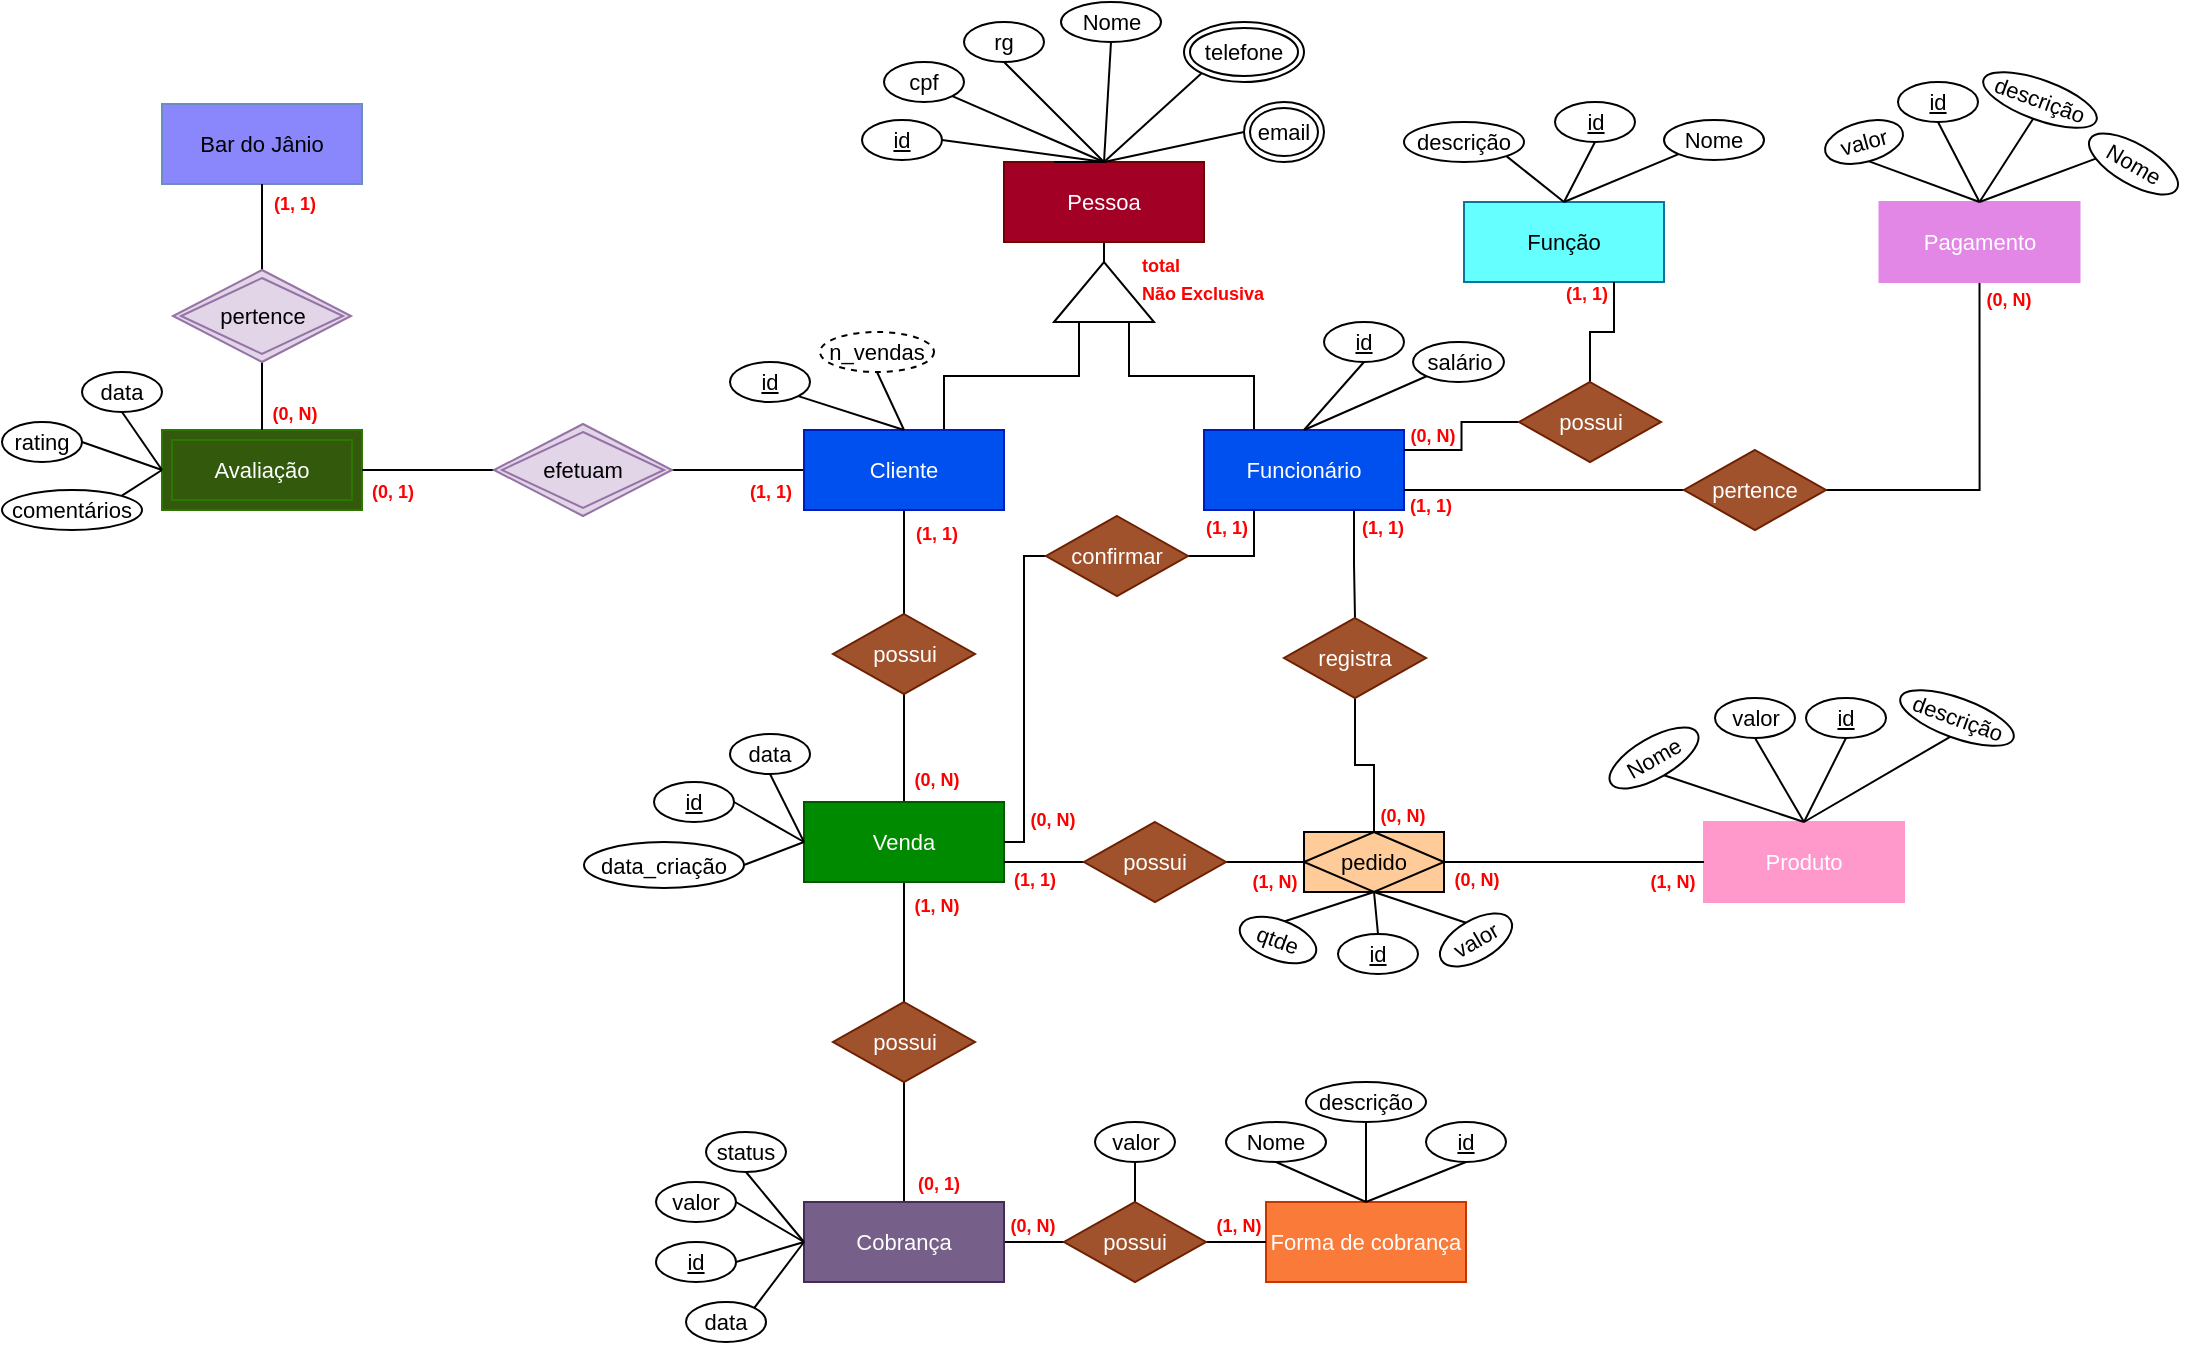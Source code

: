 <mxfile version="21.6.8" type="google">
  <diagram id="C5RBs43oDa-KdzZeNtuy" name="Page-1">
    <mxGraphModel grid="1" page="1" gridSize="10" guides="1" tooltips="1" connect="1" arrows="1" fold="1" pageScale="1" pageWidth="827" pageHeight="1169" math="0" shadow="0">
      <root>
        <mxCell id="WIyWlLk6GJQsqaUBKTNV-0" />
        <mxCell id="WIyWlLk6GJQsqaUBKTNV-1" parent="WIyWlLk6GJQsqaUBKTNV-0" />
        <mxCell id="-fiAgcSim40ZvNmaRCxb-101" style="edgeStyle=none;shape=connector;rounded=0;orthogonalLoop=1;jettySize=auto;html=1;exitX=0.5;exitY=1;exitDx=0;exitDy=0;entryX=1;entryY=0.5;entryDx=0;entryDy=0;labelBackgroundColor=default;strokeColor=default;fontFamily=Helvetica;fontSize=11;fontColor=default;endArrow=none;endFill=0;" edge="1" parent="WIyWlLk6GJQsqaUBKTNV-1" source="-fiAgcSim40ZvNmaRCxb-84" target="-fiAgcSim40ZvNmaRCxb-98">
          <mxGeometry relative="1" as="geometry" />
        </mxCell>
        <mxCell id="-fiAgcSim40ZvNmaRCxb-84" value="Pessoa" style="whiteSpace=wrap;html=1;align=center;fontFamily=Helvetica;fontSize=11;fillColor=#a20025;strokeColor=#6F0000;fontColor=#ffffff;" vertex="1" parent="WIyWlLk6GJQsqaUBKTNV-1">
          <mxGeometry x="360" y="190" width="100" height="40" as="geometry" />
        </mxCell>
        <mxCell id="-fiAgcSim40ZvNmaRCxb-94" style="edgeStyle=none;shape=connector;rounded=0;orthogonalLoop=1;jettySize=auto;html=1;exitX=1;exitY=1;exitDx=0;exitDy=0;labelBackgroundColor=default;strokeColor=default;fontFamily=Helvetica;fontSize=11;fontColor=default;endArrow=none;endFill=0;" edge="1" parent="WIyWlLk6GJQsqaUBKTNV-1" source="-fiAgcSim40ZvNmaRCxb-85">
          <mxGeometry relative="1" as="geometry">
            <mxPoint x="410" y="190" as="targetPoint" />
            <Array as="points">
              <mxPoint x="410" y="190" />
            </Array>
          </mxGeometry>
        </mxCell>
        <mxCell id="-fiAgcSim40ZvNmaRCxb-85" value="cpf" style="ellipse;whiteSpace=wrap;html=1;align=center;fontFamily=Helvetica;fontSize=11;fontColor=default;" vertex="1" parent="WIyWlLk6GJQsqaUBKTNV-1">
          <mxGeometry x="300" y="140" width="40" height="20" as="geometry" />
        </mxCell>
        <mxCell id="-fiAgcSim40ZvNmaRCxb-95" style="edgeStyle=none;shape=connector;rounded=0;orthogonalLoop=1;jettySize=auto;html=1;exitX=1;exitY=0.5;exitDx=0;exitDy=0;labelBackgroundColor=default;strokeColor=default;fontFamily=Helvetica;fontSize=11;fontColor=default;endArrow=none;endFill=0;" edge="1" parent="WIyWlLk6GJQsqaUBKTNV-1" source="-fiAgcSim40ZvNmaRCxb-86">
          <mxGeometry relative="1" as="geometry">
            <mxPoint x="410" y="190" as="targetPoint" />
          </mxGeometry>
        </mxCell>
        <mxCell id="-fiAgcSim40ZvNmaRCxb-86" value="id" style="ellipse;whiteSpace=wrap;html=1;align=center;fontStyle=4;fontFamily=Helvetica;fontSize=11;fontColor=default;" vertex="1" parent="WIyWlLk6GJQsqaUBKTNV-1">
          <mxGeometry x="289" y="169" width="40" height="20" as="geometry" />
        </mxCell>
        <mxCell id="-fiAgcSim40ZvNmaRCxb-93" style="edgeStyle=none;shape=connector;rounded=0;orthogonalLoop=1;jettySize=auto;html=1;exitX=0.5;exitY=1;exitDx=0;exitDy=0;entryX=0.25;entryY=0;entryDx=0;entryDy=0;labelBackgroundColor=default;strokeColor=default;fontFamily=Helvetica;fontSize=11;fontColor=default;endArrow=none;endFill=0;" edge="1" parent="WIyWlLk6GJQsqaUBKTNV-1" source="-fiAgcSim40ZvNmaRCxb-87" target="-fiAgcSim40ZvNmaRCxb-84">
          <mxGeometry relative="1" as="geometry">
            <Array as="points">
              <mxPoint x="410" y="190" />
            </Array>
          </mxGeometry>
        </mxCell>
        <mxCell id="-fiAgcSim40ZvNmaRCxb-87" value="rg" style="ellipse;whiteSpace=wrap;html=1;align=center;fontFamily=Helvetica;fontSize=11;fontColor=default;" vertex="1" parent="WIyWlLk6GJQsqaUBKTNV-1">
          <mxGeometry x="340" y="120" width="40" height="20" as="geometry" />
        </mxCell>
        <mxCell id="-fiAgcSim40ZvNmaRCxb-92" style="edgeStyle=none;shape=connector;rounded=0;orthogonalLoop=1;jettySize=auto;html=1;exitX=0.5;exitY=1;exitDx=0;exitDy=0;entryX=0.5;entryY=0;entryDx=0;entryDy=0;labelBackgroundColor=default;strokeColor=default;fontFamily=Helvetica;fontSize=11;fontColor=default;endArrow=none;endFill=0;" edge="1" parent="WIyWlLk6GJQsqaUBKTNV-1" source="-fiAgcSim40ZvNmaRCxb-88" target="-fiAgcSim40ZvNmaRCxb-84">
          <mxGeometry relative="1" as="geometry" />
        </mxCell>
        <mxCell id="-fiAgcSim40ZvNmaRCxb-88" value="Nome" style="ellipse;whiteSpace=wrap;html=1;align=center;fontFamily=Helvetica;fontSize=11;fontColor=default;" vertex="1" parent="WIyWlLk6GJQsqaUBKTNV-1">
          <mxGeometry x="388.5" y="110" width="50" height="20" as="geometry" />
        </mxCell>
        <mxCell id="-fiAgcSim40ZvNmaRCxb-96" style="edgeStyle=none;shape=connector;rounded=0;orthogonalLoop=1;jettySize=auto;html=1;exitX=0;exitY=1;exitDx=0;exitDy=0;labelBackgroundColor=default;strokeColor=default;fontFamily=Helvetica;fontSize=11;fontColor=default;endArrow=none;endFill=0;" edge="1" parent="WIyWlLk6GJQsqaUBKTNV-1" source="-fiAgcSim40ZvNmaRCxb-89">
          <mxGeometry relative="1" as="geometry">
            <mxPoint x="410" y="190" as="targetPoint" />
          </mxGeometry>
        </mxCell>
        <mxCell id="-fiAgcSim40ZvNmaRCxb-89" value="telefone" style="ellipse;shape=doubleEllipse;margin=3;whiteSpace=wrap;html=1;align=center;fontFamily=Helvetica;fontSize=11;fontColor=default;" vertex="1" parent="WIyWlLk6GJQsqaUBKTNV-1">
          <mxGeometry x="450" y="120" width="60" height="30" as="geometry" />
        </mxCell>
        <mxCell id="-fiAgcSim40ZvNmaRCxb-97" style="edgeStyle=none;shape=connector;rounded=0;orthogonalLoop=1;jettySize=auto;html=1;exitX=0;exitY=0.5;exitDx=0;exitDy=0;labelBackgroundColor=default;strokeColor=default;fontFamily=Helvetica;fontSize=11;fontColor=default;endArrow=none;endFill=0;" edge="1" parent="WIyWlLk6GJQsqaUBKTNV-1" source="-fiAgcSim40ZvNmaRCxb-90">
          <mxGeometry relative="1" as="geometry">
            <mxPoint x="410" y="190" as="targetPoint" />
          </mxGeometry>
        </mxCell>
        <mxCell id="-fiAgcSim40ZvNmaRCxb-90" value="email" style="ellipse;shape=doubleEllipse;margin=3;whiteSpace=wrap;html=1;align=center;fontFamily=Helvetica;fontSize=11;fontColor=default;" vertex="1" parent="WIyWlLk6GJQsqaUBKTNV-1">
          <mxGeometry x="480" y="160" width="40" height="30" as="geometry" />
        </mxCell>
        <mxCell id="-fiAgcSim40ZvNmaRCxb-105" style="edgeStyle=orthogonalEdgeStyle;shape=connector;rounded=0;orthogonalLoop=1;jettySize=auto;html=1;exitX=0;exitY=0.75;exitDx=0;exitDy=0;entryX=0.25;entryY=0;entryDx=0;entryDy=0;labelBackgroundColor=default;strokeColor=default;fontFamily=Helvetica;fontSize=11;fontColor=default;endArrow=none;endFill=0;" edge="1" parent="WIyWlLk6GJQsqaUBKTNV-1" source="-fiAgcSim40ZvNmaRCxb-98" target="-fiAgcSim40ZvNmaRCxb-100">
          <mxGeometry relative="1" as="geometry" />
        </mxCell>
        <mxCell id="-fiAgcSim40ZvNmaRCxb-106" style="edgeStyle=orthogonalEdgeStyle;shape=connector;rounded=0;orthogonalLoop=1;jettySize=auto;html=1;exitX=0;exitY=0.25;exitDx=0;exitDy=0;labelBackgroundColor=default;strokeColor=default;fontFamily=Helvetica;fontSize=11;fontColor=default;endArrow=none;endFill=0;" edge="1" parent="WIyWlLk6GJQsqaUBKTNV-1" source="-fiAgcSim40ZvNmaRCxb-98" target="-fiAgcSim40ZvNmaRCxb-99">
          <mxGeometry relative="1" as="geometry">
            <Array as="points">
              <mxPoint x="398" y="297" />
              <mxPoint x="330" y="297" />
            </Array>
          </mxGeometry>
        </mxCell>
        <mxCell id="-fiAgcSim40ZvNmaRCxb-98" value="" style="triangle;whiteSpace=wrap;html=1;fontFamily=Helvetica;fontSize=11;fontColor=default;fillColor=default;rotation=-90;" vertex="1" parent="WIyWlLk6GJQsqaUBKTNV-1">
          <mxGeometry x="395" y="230" width="30" height="50" as="geometry" />
        </mxCell>
        <mxCell id="-fiAgcSim40ZvNmaRCxb-110" style="edgeStyle=orthogonalEdgeStyle;shape=connector;rounded=0;orthogonalLoop=1;jettySize=auto;html=1;exitX=0.5;exitY=1;exitDx=0;exitDy=0;entryX=0.5;entryY=0;entryDx=0;entryDy=0;labelBackgroundColor=default;strokeColor=default;fontFamily=Helvetica;fontSize=11;fontColor=default;endArrow=none;endFill=0;" edge="1" parent="WIyWlLk6GJQsqaUBKTNV-1" source="-fiAgcSim40ZvNmaRCxb-99" target="-fiAgcSim40ZvNmaRCxb-107">
          <mxGeometry relative="1" as="geometry" />
        </mxCell>
        <mxCell id="-fiAgcSim40ZvNmaRCxb-249" style="edgeStyle=orthogonalEdgeStyle;shape=connector;rounded=0;orthogonalLoop=1;jettySize=auto;html=1;exitX=0;exitY=0.5;exitDx=0;exitDy=0;entryX=1;entryY=0.5;entryDx=0;entryDy=0;labelBackgroundColor=default;strokeColor=default;fontFamily=Helvetica;fontSize=11;fontColor=default;endArrow=none;endFill=0;" edge="1" parent="WIyWlLk6GJQsqaUBKTNV-1" source="-fiAgcSim40ZvNmaRCxb-99" target="-fiAgcSim40ZvNmaRCxb-247">
          <mxGeometry relative="1" as="geometry" />
        </mxCell>
        <mxCell id="-fiAgcSim40ZvNmaRCxb-99" value="Cliente" style="whiteSpace=wrap;html=1;align=center;fontFamily=Helvetica;fontSize=11;fontColor=#ffffff;fillColor=#0050ef;strokeColor=#001DBC;" vertex="1" parent="WIyWlLk6GJQsqaUBKTNV-1">
          <mxGeometry x="260" y="324" width="100" height="40" as="geometry" />
        </mxCell>
        <mxCell id="-fiAgcSim40ZvNmaRCxb-113" style="edgeStyle=orthogonalEdgeStyle;shape=connector;rounded=0;orthogonalLoop=1;jettySize=auto;html=1;exitX=0.25;exitY=1;exitDx=0;exitDy=0;entryX=1;entryY=0.5;entryDx=0;entryDy=0;labelBackgroundColor=default;strokeColor=default;fontFamily=Helvetica;fontSize=11;fontColor=default;endArrow=none;endFill=0;" edge="1" parent="WIyWlLk6GJQsqaUBKTNV-1" source="-fiAgcSim40ZvNmaRCxb-100" target="-fiAgcSim40ZvNmaRCxb-109">
          <mxGeometry relative="1" as="geometry" />
        </mxCell>
        <mxCell id="-fiAgcSim40ZvNmaRCxb-212" style="edgeStyle=orthogonalEdgeStyle;shape=connector;rounded=0;orthogonalLoop=1;jettySize=auto;html=1;exitX=0.75;exitY=1;exitDx=0;exitDy=0;entryX=0.5;entryY=0;entryDx=0;entryDy=0;labelBackgroundColor=default;strokeColor=default;fontFamily=Helvetica;fontSize=11;fontColor=default;endArrow=none;endFill=0;" edge="1" parent="WIyWlLk6GJQsqaUBKTNV-1" source="-fiAgcSim40ZvNmaRCxb-100" target="-fiAgcSim40ZvNmaRCxb-203">
          <mxGeometry relative="1" as="geometry" />
        </mxCell>
        <mxCell id="-fiAgcSim40ZvNmaRCxb-100" value="Funcionário" style="whiteSpace=wrap;html=1;align=center;fontFamily=Helvetica;fontSize=11;fontColor=#ffffff;fillColor=#0050ef;strokeColor=#001DBC;" vertex="1" parent="WIyWlLk6GJQsqaUBKTNV-1">
          <mxGeometry x="460" y="324" width="100" height="40" as="geometry" />
        </mxCell>
        <mxCell id="-fiAgcSim40ZvNmaRCxb-112" style="edgeStyle=orthogonalEdgeStyle;shape=connector;rounded=0;orthogonalLoop=1;jettySize=auto;html=1;exitX=0.5;exitY=1;exitDx=0;exitDy=0;entryX=0.5;entryY=0;entryDx=0;entryDy=0;labelBackgroundColor=default;strokeColor=default;fontFamily=Helvetica;fontSize=11;fontColor=default;endArrow=none;endFill=0;" edge="1" parent="WIyWlLk6GJQsqaUBKTNV-1" source="-fiAgcSim40ZvNmaRCxb-107" target="-fiAgcSim40ZvNmaRCxb-108">
          <mxGeometry relative="1" as="geometry" />
        </mxCell>
        <mxCell id="-fiAgcSim40ZvNmaRCxb-107" value="possui" style="shape=rhombus;perimeter=rhombusPerimeter;whiteSpace=wrap;html=1;align=center;fontFamily=Helvetica;fontSize=11;fontColor=#ffffff;fillColor=#a0522d;strokeColor=#6D1F00;" vertex="1" parent="WIyWlLk6GJQsqaUBKTNV-1">
          <mxGeometry x="274.5" y="416" width="71" height="40" as="geometry" />
        </mxCell>
        <mxCell id="-fiAgcSim40ZvNmaRCxb-142" style="edgeStyle=orthogonalEdgeStyle;shape=connector;rounded=0;orthogonalLoop=1;jettySize=auto;html=1;exitX=0.5;exitY=1;exitDx=0;exitDy=0;entryX=0.5;entryY=0;entryDx=0;entryDy=0;labelBackgroundColor=default;strokeColor=default;fontFamily=Helvetica;fontSize=11;fontColor=default;endArrow=none;endFill=0;" edge="1" parent="WIyWlLk6GJQsqaUBKTNV-1" source="-fiAgcSim40ZvNmaRCxb-108" target="-fiAgcSim40ZvNmaRCxb-140">
          <mxGeometry relative="1" as="geometry" />
        </mxCell>
        <mxCell id="-fiAgcSim40ZvNmaRCxb-108" value="Venda" style="whiteSpace=wrap;html=1;align=center;fontFamily=Helvetica;fontSize=11;fontColor=#ffffff;fillColor=#008a00;strokeColor=#005700;" vertex="1" parent="WIyWlLk6GJQsqaUBKTNV-1">
          <mxGeometry x="260" y="510" width="100" height="40" as="geometry" />
        </mxCell>
        <mxCell id="-fiAgcSim40ZvNmaRCxb-114" style="edgeStyle=orthogonalEdgeStyle;shape=connector;rounded=0;orthogonalLoop=1;jettySize=auto;html=1;exitX=0;exitY=0.5;exitDx=0;exitDy=0;entryX=1;entryY=0.5;entryDx=0;entryDy=0;labelBackgroundColor=default;strokeColor=default;fontFamily=Helvetica;fontSize=11;fontColor=default;endArrow=none;endFill=0;" edge="1" parent="WIyWlLk6GJQsqaUBKTNV-1" source="-fiAgcSim40ZvNmaRCxb-109" target="-fiAgcSim40ZvNmaRCxb-108">
          <mxGeometry relative="1" as="geometry">
            <Array as="points">
              <mxPoint x="370" y="387" />
              <mxPoint x="370" y="530" />
            </Array>
          </mxGeometry>
        </mxCell>
        <mxCell id="-fiAgcSim40ZvNmaRCxb-109" value="confirmar" style="shape=rhombus;perimeter=rhombusPerimeter;whiteSpace=wrap;html=1;align=center;fontFamily=Helvetica;fontSize=11;fontColor=#ffffff;fillColor=#a0522d;strokeColor=#6D1F00;" vertex="1" parent="WIyWlLk6GJQsqaUBKTNV-1">
          <mxGeometry x="381" y="367" width="71" height="40" as="geometry" />
        </mxCell>
        <mxCell id="-fiAgcSim40ZvNmaRCxb-120" style="shape=connector;rounded=0;orthogonalLoop=1;jettySize=auto;html=1;exitX=1;exitY=0.5;exitDx=0;exitDy=0;entryX=0;entryY=0.5;entryDx=0;entryDy=0;labelBackgroundColor=default;strokeColor=default;fontFamily=Helvetica;fontSize=11;fontColor=default;endArrow=none;endFill=0;" edge="1" parent="WIyWlLk6GJQsqaUBKTNV-1" source="-fiAgcSim40ZvNmaRCxb-115" target="-fiAgcSim40ZvNmaRCxb-108">
          <mxGeometry relative="1" as="geometry" />
        </mxCell>
        <mxCell id="-fiAgcSim40ZvNmaRCxb-115" value="id" style="ellipse;whiteSpace=wrap;html=1;align=center;fontStyle=4;fontFamily=Helvetica;fontSize=11;fontColor=default;" vertex="1" parent="WIyWlLk6GJQsqaUBKTNV-1">
          <mxGeometry x="185" y="500" width="40" height="20" as="geometry" />
        </mxCell>
        <mxCell id="-fiAgcSim40ZvNmaRCxb-121" style="shape=connector;rounded=0;orthogonalLoop=1;jettySize=auto;html=1;exitX=1;exitY=0.5;exitDx=0;exitDy=0;labelBackgroundColor=default;strokeColor=default;fontFamily=Helvetica;fontSize=11;fontColor=default;endArrow=none;endFill=0;" edge="1" parent="WIyWlLk6GJQsqaUBKTNV-1" source="-fiAgcSim40ZvNmaRCxb-117">
          <mxGeometry relative="1" as="geometry">
            <mxPoint x="260" y="530" as="targetPoint" />
          </mxGeometry>
        </mxCell>
        <mxCell id="-fiAgcSim40ZvNmaRCxb-117" value="data_criação" style="ellipse;whiteSpace=wrap;html=1;align=center;fontFamily=Helvetica;fontSize=11;fontColor=default;" vertex="1" parent="WIyWlLk6GJQsqaUBKTNV-1">
          <mxGeometry x="150" y="530" width="80" height="23" as="geometry" />
        </mxCell>
        <mxCell id="-fiAgcSim40ZvNmaRCxb-119" style="shape=connector;rounded=0;orthogonalLoop=1;jettySize=auto;html=1;exitX=0.5;exitY=1;exitDx=0;exitDy=0;entryX=0;entryY=0.5;entryDx=0;entryDy=0;labelBackgroundColor=default;strokeColor=default;fontFamily=Helvetica;fontSize=11;fontColor=default;endArrow=none;endFill=0;" edge="1" parent="WIyWlLk6GJQsqaUBKTNV-1" source="-fiAgcSim40ZvNmaRCxb-118" target="-fiAgcSim40ZvNmaRCxb-108">
          <mxGeometry relative="1" as="geometry" />
        </mxCell>
        <mxCell id="-fiAgcSim40ZvNmaRCxb-118" value="data" style="ellipse;whiteSpace=wrap;html=1;align=center;fontFamily=Helvetica;fontSize=11;fontColor=default;" vertex="1" parent="WIyWlLk6GJQsqaUBKTNV-1">
          <mxGeometry x="223" y="476" width="40" height="20" as="geometry" />
        </mxCell>
        <mxCell id="-fiAgcSim40ZvNmaRCxb-122" value="Função" style="whiteSpace=wrap;html=1;align=center;fontFamily=Helvetica;fontSize=11;fillColor=#66FFFF;strokeColor=#10739e;" vertex="1" parent="WIyWlLk6GJQsqaUBKTNV-1">
          <mxGeometry x="590" y="210" width="100" height="40" as="geometry" />
        </mxCell>
        <mxCell id="-fiAgcSim40ZvNmaRCxb-125" style="edgeStyle=orthogonalEdgeStyle;shape=connector;rounded=0;orthogonalLoop=1;jettySize=auto;html=1;exitX=0.5;exitY=0;exitDx=0;exitDy=0;entryX=0.75;entryY=1;entryDx=0;entryDy=0;labelBackgroundColor=default;strokeColor=default;fontFamily=Helvetica;fontSize=11;fontColor=default;endArrow=none;endFill=0;" edge="1" parent="WIyWlLk6GJQsqaUBKTNV-1" source="-fiAgcSim40ZvNmaRCxb-123" target="-fiAgcSim40ZvNmaRCxb-122">
          <mxGeometry relative="1" as="geometry" />
        </mxCell>
        <mxCell id="-fiAgcSim40ZvNmaRCxb-236" style="edgeStyle=orthogonalEdgeStyle;shape=connector;rounded=0;orthogonalLoop=1;jettySize=auto;html=1;exitX=0;exitY=0.5;exitDx=0;exitDy=0;entryX=1;entryY=0.25;entryDx=0;entryDy=0;labelBackgroundColor=default;strokeColor=default;fontFamily=Helvetica;fontSize=11;fontColor=default;endArrow=none;endFill=0;" edge="1" parent="WIyWlLk6GJQsqaUBKTNV-1" source="-fiAgcSim40ZvNmaRCxb-123" target="-fiAgcSim40ZvNmaRCxb-100">
          <mxGeometry relative="1" as="geometry" />
        </mxCell>
        <mxCell id="-fiAgcSim40ZvNmaRCxb-123" value="possui" style="shape=rhombus;perimeter=rhombusPerimeter;whiteSpace=wrap;html=1;align=center;fontFamily=Helvetica;fontSize=11;fontColor=#ffffff;fillColor=#a0522d;strokeColor=#6D1F00;" vertex="1" parent="WIyWlLk6GJQsqaUBKTNV-1">
          <mxGeometry x="617.5" y="300" width="71" height="40" as="geometry" />
        </mxCell>
        <mxCell id="-fiAgcSim40ZvNmaRCxb-129" style="shape=connector;rounded=0;orthogonalLoop=1;jettySize=auto;html=1;exitX=0.5;exitY=1;exitDx=0;exitDy=0;entryX=0.5;entryY=0;entryDx=0;entryDy=0;labelBackgroundColor=default;strokeColor=default;fontFamily=Helvetica;fontSize=11;fontColor=default;endArrow=none;endFill=0;" edge="1" parent="WIyWlLk6GJQsqaUBKTNV-1" source="-fiAgcSim40ZvNmaRCxb-126" target="-fiAgcSim40ZvNmaRCxb-100">
          <mxGeometry relative="1" as="geometry" />
        </mxCell>
        <mxCell id="-fiAgcSim40ZvNmaRCxb-126" value="id" style="ellipse;whiteSpace=wrap;html=1;align=center;fontStyle=4;fontFamily=Helvetica;fontSize=11;fontColor=default;" vertex="1" parent="WIyWlLk6GJQsqaUBKTNV-1">
          <mxGeometry x="520" y="270" width="40" height="20" as="geometry" />
        </mxCell>
        <mxCell id="-fiAgcSim40ZvNmaRCxb-134" style="shape=connector;rounded=0;orthogonalLoop=1;jettySize=auto;html=1;exitX=0.5;exitY=1;exitDx=0;exitDy=0;labelBackgroundColor=default;strokeColor=default;fontFamily=Helvetica;fontSize=11;fontColor=default;endArrow=none;endFill=0;" edge="1" parent="WIyWlLk6GJQsqaUBKTNV-1" source="-fiAgcSim40ZvNmaRCxb-127">
          <mxGeometry relative="1" as="geometry">
            <mxPoint x="640" y="210" as="targetPoint" />
          </mxGeometry>
        </mxCell>
        <mxCell id="-fiAgcSim40ZvNmaRCxb-127" value="id" style="ellipse;whiteSpace=wrap;html=1;align=center;fontStyle=4;fontFamily=Helvetica;fontSize=11;fontColor=default;" vertex="1" parent="WIyWlLk6GJQsqaUBKTNV-1">
          <mxGeometry x="635.5" y="160" width="40" height="20" as="geometry" />
        </mxCell>
        <mxCell id="-fiAgcSim40ZvNmaRCxb-130" style="shape=connector;rounded=0;orthogonalLoop=1;jettySize=auto;html=1;exitX=0;exitY=1;exitDx=0;exitDy=0;labelBackgroundColor=default;strokeColor=default;fontFamily=Helvetica;fontSize=11;fontColor=default;endArrow=none;endFill=0;entryX=0.5;entryY=0;entryDx=0;entryDy=0;" edge="1" parent="WIyWlLk6GJQsqaUBKTNV-1" source="-fiAgcSim40ZvNmaRCxb-128" target="-fiAgcSim40ZvNmaRCxb-100">
          <mxGeometry relative="1" as="geometry">
            <mxPoint x="510" y="320" as="targetPoint" />
          </mxGeometry>
        </mxCell>
        <mxCell id="-fiAgcSim40ZvNmaRCxb-128" value="salário" style="ellipse;whiteSpace=wrap;html=1;align=center;fontFamily=Helvetica;fontSize=11;fontColor=default;" vertex="1" parent="WIyWlLk6GJQsqaUBKTNV-1">
          <mxGeometry x="564.5" y="280" width="45.5" height="20" as="geometry" />
        </mxCell>
        <mxCell id="-fiAgcSim40ZvNmaRCxb-133" style="shape=connector;rounded=0;orthogonalLoop=1;jettySize=auto;html=1;exitX=1;exitY=1;exitDx=0;exitDy=0;entryX=0.5;entryY=0;entryDx=0;entryDy=0;labelBackgroundColor=default;strokeColor=default;fontFamily=Helvetica;fontSize=11;fontColor=default;endArrow=none;endFill=0;" edge="1" parent="WIyWlLk6GJQsqaUBKTNV-1" source="-fiAgcSim40ZvNmaRCxb-131" target="-fiAgcSim40ZvNmaRCxb-122">
          <mxGeometry relative="1" as="geometry" />
        </mxCell>
        <mxCell id="-fiAgcSim40ZvNmaRCxb-131" value="descrição" style="ellipse;whiteSpace=wrap;html=1;align=center;fontFamily=Helvetica;fontSize=11;fontColor=default;" vertex="1" parent="WIyWlLk6GJQsqaUBKTNV-1">
          <mxGeometry x="560" y="170" width="60" height="20" as="geometry" />
        </mxCell>
        <mxCell id="-fiAgcSim40ZvNmaRCxb-135" style="shape=connector;rounded=0;orthogonalLoop=1;jettySize=auto;html=1;exitX=0;exitY=1;exitDx=0;exitDy=0;entryX=0.5;entryY=0;entryDx=0;entryDy=0;labelBackgroundColor=default;strokeColor=default;fontFamily=Helvetica;fontSize=11;fontColor=default;endArrow=none;endFill=0;" edge="1" parent="WIyWlLk6GJQsqaUBKTNV-1" source="-fiAgcSim40ZvNmaRCxb-132" target="-fiAgcSim40ZvNmaRCxb-122">
          <mxGeometry relative="1" as="geometry" />
        </mxCell>
        <mxCell id="-fiAgcSim40ZvNmaRCxb-132" value="Nome" style="ellipse;whiteSpace=wrap;html=1;align=center;fontFamily=Helvetica;fontSize=11;fontColor=default;" vertex="1" parent="WIyWlLk6GJQsqaUBKTNV-1">
          <mxGeometry x="690" y="169" width="50" height="20" as="geometry" />
        </mxCell>
        <mxCell id="-fiAgcSim40ZvNmaRCxb-137" style="shape=connector;rounded=0;orthogonalLoop=1;jettySize=auto;html=1;exitX=1;exitY=1;exitDx=0;exitDy=0;entryX=0.5;entryY=0;entryDx=0;entryDy=0;labelBackgroundColor=default;strokeColor=default;fontFamily=Helvetica;fontSize=11;fontColor=default;endArrow=none;endFill=0;" edge="1" parent="WIyWlLk6GJQsqaUBKTNV-1" source="-fiAgcSim40ZvNmaRCxb-136" target="-fiAgcSim40ZvNmaRCxb-99">
          <mxGeometry relative="1" as="geometry" />
        </mxCell>
        <mxCell id="-fiAgcSim40ZvNmaRCxb-136" value="id" style="ellipse;whiteSpace=wrap;html=1;align=center;fontStyle=4;fontFamily=Helvetica;fontSize=11;fontColor=default;" vertex="1" parent="WIyWlLk6GJQsqaUBKTNV-1">
          <mxGeometry x="223" y="290" width="40" height="20" as="geometry" />
        </mxCell>
        <mxCell id="-fiAgcSim40ZvNmaRCxb-139" style="shape=connector;rounded=0;orthogonalLoop=1;jettySize=auto;html=1;exitX=0.5;exitY=1;exitDx=0;exitDy=0;entryX=0.5;entryY=0;entryDx=0;entryDy=0;labelBackgroundColor=default;strokeColor=default;fontFamily=Helvetica;fontSize=11;fontColor=default;endArrow=none;endFill=0;" edge="1" parent="WIyWlLk6GJQsqaUBKTNV-1" source="-fiAgcSim40ZvNmaRCxb-138" target="-fiAgcSim40ZvNmaRCxb-99">
          <mxGeometry relative="1" as="geometry" />
        </mxCell>
        <mxCell id="-fiAgcSim40ZvNmaRCxb-138" value="n_vendas" style="ellipse;whiteSpace=wrap;html=1;align=center;dashed=1;fontFamily=Helvetica;fontSize=11;fontColor=default;" vertex="1" parent="WIyWlLk6GJQsqaUBKTNV-1">
          <mxGeometry x="268" y="275" width="57" height="20" as="geometry" />
        </mxCell>
        <mxCell id="-fiAgcSim40ZvNmaRCxb-143" style="edgeStyle=orthogonalEdgeStyle;shape=connector;rounded=0;orthogonalLoop=1;jettySize=auto;html=1;exitX=0.5;exitY=1;exitDx=0;exitDy=0;entryX=0.5;entryY=0;entryDx=0;entryDy=0;labelBackgroundColor=default;strokeColor=default;fontFamily=Helvetica;fontSize=11;fontColor=default;endArrow=none;endFill=0;" edge="1" parent="WIyWlLk6GJQsqaUBKTNV-1" source="-fiAgcSim40ZvNmaRCxb-140" target="-fiAgcSim40ZvNmaRCxb-141">
          <mxGeometry relative="1" as="geometry" />
        </mxCell>
        <mxCell id="-fiAgcSim40ZvNmaRCxb-140" value="possui" style="shape=rhombus;perimeter=rhombusPerimeter;whiteSpace=wrap;html=1;align=center;fontFamily=Helvetica;fontSize=11;fontColor=#ffffff;fillColor=#a0522d;strokeColor=#6D1F00;" vertex="1" parent="WIyWlLk6GJQsqaUBKTNV-1">
          <mxGeometry x="274.5" y="610" width="71" height="40" as="geometry" />
        </mxCell>
        <mxCell id="-fiAgcSim40ZvNmaRCxb-155" style="edgeStyle=orthogonalEdgeStyle;shape=connector;rounded=0;orthogonalLoop=1;jettySize=auto;html=1;exitX=1;exitY=0.5;exitDx=0;exitDy=0;entryX=0;entryY=0.5;entryDx=0;entryDy=0;labelBackgroundColor=default;strokeColor=default;fontFamily=Helvetica;fontSize=11;fontColor=default;endArrow=none;endFill=0;" edge="1" parent="WIyWlLk6GJQsqaUBKTNV-1" source="-fiAgcSim40ZvNmaRCxb-141" target="-fiAgcSim40ZvNmaRCxb-154">
          <mxGeometry relative="1" as="geometry" />
        </mxCell>
        <mxCell id="-fiAgcSim40ZvNmaRCxb-141" value="Cobrança" style="whiteSpace=wrap;html=1;align=center;fontFamily=Helvetica;fontSize=11;fontColor=#ffffff;fillColor=#76608a;strokeColor=#432D57;" vertex="1" parent="WIyWlLk6GJQsqaUBKTNV-1">
          <mxGeometry x="260" y="710" width="100" height="40" as="geometry" />
        </mxCell>
        <mxCell id="-fiAgcSim40ZvNmaRCxb-152" style="shape=connector;rounded=0;orthogonalLoop=1;jettySize=auto;html=1;exitX=1;exitY=0.5;exitDx=0;exitDy=0;entryX=0;entryY=0.5;entryDx=0;entryDy=0;labelBackgroundColor=default;strokeColor=default;fontFamily=Helvetica;fontSize=11;fontColor=default;endArrow=none;endFill=0;" edge="1" parent="WIyWlLk6GJQsqaUBKTNV-1" source="-fiAgcSim40ZvNmaRCxb-144" target="-fiAgcSim40ZvNmaRCxb-141">
          <mxGeometry relative="1" as="geometry" />
        </mxCell>
        <mxCell id="-fiAgcSim40ZvNmaRCxb-144" value="id" style="ellipse;whiteSpace=wrap;html=1;align=center;fontStyle=4;fontFamily=Helvetica;fontSize=11;fontColor=default;" vertex="1" parent="WIyWlLk6GJQsqaUBKTNV-1">
          <mxGeometry x="186" y="730" width="40" height="20" as="geometry" />
        </mxCell>
        <mxCell id="-fiAgcSim40ZvNmaRCxb-151" style="shape=connector;rounded=0;orthogonalLoop=1;jettySize=auto;html=1;exitX=1;exitY=0.5;exitDx=0;exitDy=0;entryX=0;entryY=0.5;entryDx=0;entryDy=0;labelBackgroundColor=default;strokeColor=default;fontFamily=Helvetica;fontSize=11;fontColor=default;endArrow=none;endFill=0;" edge="1" parent="WIyWlLk6GJQsqaUBKTNV-1" source="-fiAgcSim40ZvNmaRCxb-145" target="-fiAgcSim40ZvNmaRCxb-141">
          <mxGeometry relative="1" as="geometry" />
        </mxCell>
        <mxCell id="-fiAgcSim40ZvNmaRCxb-145" value="valor" style="ellipse;whiteSpace=wrap;html=1;align=center;fontFamily=Helvetica;fontSize=11;fontColor=default;" vertex="1" parent="WIyWlLk6GJQsqaUBKTNV-1">
          <mxGeometry x="186" y="700" width="40" height="20" as="geometry" />
        </mxCell>
        <mxCell id="-fiAgcSim40ZvNmaRCxb-153" style="shape=connector;rounded=0;orthogonalLoop=1;jettySize=auto;html=1;exitX=1;exitY=0;exitDx=0;exitDy=0;entryX=0;entryY=0.5;entryDx=0;entryDy=0;labelBackgroundColor=default;strokeColor=default;fontFamily=Helvetica;fontSize=11;fontColor=default;endArrow=none;endFill=0;" edge="1" parent="WIyWlLk6GJQsqaUBKTNV-1" source="-fiAgcSim40ZvNmaRCxb-146" target="-fiAgcSim40ZvNmaRCxb-141">
          <mxGeometry relative="1" as="geometry" />
        </mxCell>
        <mxCell id="-fiAgcSim40ZvNmaRCxb-146" value="data" style="ellipse;whiteSpace=wrap;html=1;align=center;fontFamily=Helvetica;fontSize=11;fontColor=default;" vertex="1" parent="WIyWlLk6GJQsqaUBKTNV-1">
          <mxGeometry x="201" y="760" width="40" height="20" as="geometry" />
        </mxCell>
        <mxCell id="-fiAgcSim40ZvNmaRCxb-149" style="shape=connector;rounded=0;orthogonalLoop=1;jettySize=auto;html=1;exitX=0.5;exitY=1;exitDx=0;exitDy=0;entryX=0;entryY=0.5;entryDx=0;entryDy=0;labelBackgroundColor=default;strokeColor=default;fontFamily=Helvetica;fontSize=11;fontColor=default;endArrow=none;endFill=0;" edge="1" parent="WIyWlLk6GJQsqaUBKTNV-1" source="-fiAgcSim40ZvNmaRCxb-147" target="-fiAgcSim40ZvNmaRCxb-141">
          <mxGeometry relative="1" as="geometry" />
        </mxCell>
        <mxCell id="-fiAgcSim40ZvNmaRCxb-147" value="status" style="ellipse;whiteSpace=wrap;html=1;align=center;fontFamily=Helvetica;fontSize=11;fontColor=default;" vertex="1" parent="WIyWlLk6GJQsqaUBKTNV-1">
          <mxGeometry x="211" y="675" width="40" height="20" as="geometry" />
        </mxCell>
        <mxCell id="-fiAgcSim40ZvNmaRCxb-148" value="Forma de cobrança" style="whiteSpace=wrap;html=1;align=center;fontFamily=Helvetica;fontSize=11;fontColor=#FFFFFF;fillColor=#FA7A39;strokeColor=#C73500;" vertex="1" parent="WIyWlLk6GJQsqaUBKTNV-1">
          <mxGeometry x="491" y="710" width="100" height="40" as="geometry" />
        </mxCell>
        <mxCell id="-fiAgcSim40ZvNmaRCxb-156" style="edgeStyle=orthogonalEdgeStyle;shape=connector;rounded=0;orthogonalLoop=1;jettySize=auto;html=1;exitX=1;exitY=0.5;exitDx=0;exitDy=0;entryX=0;entryY=0.5;entryDx=0;entryDy=0;labelBackgroundColor=default;strokeColor=default;fontFamily=Helvetica;fontSize=11;fontColor=default;endArrow=none;endFill=0;" edge="1" parent="WIyWlLk6GJQsqaUBKTNV-1" source="-fiAgcSim40ZvNmaRCxb-154" target="-fiAgcSim40ZvNmaRCxb-148">
          <mxGeometry relative="1" as="geometry" />
        </mxCell>
        <mxCell id="-fiAgcSim40ZvNmaRCxb-158" style="edgeStyle=orthogonalEdgeStyle;shape=connector;rounded=0;orthogonalLoop=1;jettySize=auto;html=1;exitX=0.5;exitY=0;exitDx=0;exitDy=0;entryX=0.5;entryY=1;entryDx=0;entryDy=0;labelBackgroundColor=default;strokeColor=default;fontFamily=Helvetica;fontSize=11;fontColor=default;endArrow=none;endFill=0;" edge="1" parent="WIyWlLk6GJQsqaUBKTNV-1" source="-fiAgcSim40ZvNmaRCxb-154" target="-fiAgcSim40ZvNmaRCxb-157">
          <mxGeometry relative="1" as="geometry" />
        </mxCell>
        <mxCell id="-fiAgcSim40ZvNmaRCxb-154" value="possui" style="shape=rhombus;perimeter=rhombusPerimeter;whiteSpace=wrap;html=1;align=center;fontFamily=Helvetica;fontSize=11;fontColor=#ffffff;fillColor=#a0522d;strokeColor=#6D1F00;" vertex="1" parent="WIyWlLk6GJQsqaUBKTNV-1">
          <mxGeometry x="390" y="710" width="71" height="40" as="geometry" />
        </mxCell>
        <mxCell id="-fiAgcSim40ZvNmaRCxb-157" value="valor" style="ellipse;whiteSpace=wrap;html=1;align=center;fontFamily=Helvetica;fontSize=11;fontColor=default;" vertex="1" parent="WIyWlLk6GJQsqaUBKTNV-1">
          <mxGeometry x="405.5" y="670" width="40" height="20" as="geometry" />
        </mxCell>
        <mxCell id="-fiAgcSim40ZvNmaRCxb-165" style="shape=connector;rounded=0;orthogonalLoop=1;jettySize=auto;html=1;exitX=0.5;exitY=1;exitDx=0;exitDy=0;entryX=0.5;entryY=0;entryDx=0;entryDy=0;labelBackgroundColor=default;strokeColor=default;fontFamily=Helvetica;fontSize=11;fontColor=default;endArrow=none;endFill=0;" edge="1" parent="WIyWlLk6GJQsqaUBKTNV-1" source="-fiAgcSim40ZvNmaRCxb-159" target="-fiAgcSim40ZvNmaRCxb-148">
          <mxGeometry relative="1" as="geometry" />
        </mxCell>
        <mxCell id="-fiAgcSim40ZvNmaRCxb-159" value="id" style="ellipse;whiteSpace=wrap;html=1;align=center;fontStyle=4;fontFamily=Helvetica;fontSize=11;fontColor=default;" vertex="1" parent="WIyWlLk6GJQsqaUBKTNV-1">
          <mxGeometry x="571" y="670" width="40" height="20" as="geometry" />
        </mxCell>
        <mxCell id="-fiAgcSim40ZvNmaRCxb-163" style="edgeStyle=orthogonalEdgeStyle;shape=connector;rounded=0;orthogonalLoop=1;jettySize=auto;html=1;exitX=0.5;exitY=1;exitDx=0;exitDy=0;labelBackgroundColor=default;strokeColor=default;fontFamily=Helvetica;fontSize=11;fontColor=default;endArrow=none;endFill=0;" edge="1" parent="WIyWlLk6GJQsqaUBKTNV-1" source="-fiAgcSim40ZvNmaRCxb-161" target="-fiAgcSim40ZvNmaRCxb-148">
          <mxGeometry relative="1" as="geometry" />
        </mxCell>
        <mxCell id="-fiAgcSim40ZvNmaRCxb-161" value="descrição" style="ellipse;whiteSpace=wrap;html=1;align=center;fontFamily=Helvetica;fontSize=11;fontColor=default;" vertex="1" parent="WIyWlLk6GJQsqaUBKTNV-1">
          <mxGeometry x="511" y="650" width="60" height="20" as="geometry" />
        </mxCell>
        <mxCell id="-fiAgcSim40ZvNmaRCxb-164" style="shape=connector;rounded=0;orthogonalLoop=1;jettySize=auto;html=1;exitX=0.5;exitY=1;exitDx=0;exitDy=0;entryX=0.5;entryY=0;entryDx=0;entryDy=0;labelBackgroundColor=default;strokeColor=default;fontFamily=Helvetica;fontSize=11;fontColor=default;endArrow=none;endFill=0;" edge="1" parent="WIyWlLk6GJQsqaUBKTNV-1" source="-fiAgcSim40ZvNmaRCxb-162" target="-fiAgcSim40ZvNmaRCxb-148">
          <mxGeometry relative="1" as="geometry" />
        </mxCell>
        <mxCell id="-fiAgcSim40ZvNmaRCxb-162" value="Nome" style="ellipse;whiteSpace=wrap;html=1;align=center;fontFamily=Helvetica;fontSize=11;fontColor=default;" vertex="1" parent="WIyWlLk6GJQsqaUBKTNV-1">
          <mxGeometry x="471" y="670" width="50" height="20" as="geometry" />
        </mxCell>
        <mxCell id="-fiAgcSim40ZvNmaRCxb-173" value="Produto" style="whiteSpace=wrap;html=1;align=center;fontFamily=Helvetica;fontSize=11;fontColor=#ffffff;fillColor=#FF99CC;strokeColor=#FF99CC;" vertex="1" parent="WIyWlLk6GJQsqaUBKTNV-1">
          <mxGeometry x="710" y="520" width="100" height="40" as="geometry" />
        </mxCell>
        <mxCell id="-fiAgcSim40ZvNmaRCxb-180" style="shape=connector;rounded=0;orthogonalLoop=1;jettySize=auto;html=1;exitX=0.5;exitY=1;exitDx=0;exitDy=0;entryX=0.5;entryY=0;entryDx=0;entryDy=0;labelBackgroundColor=default;strokeColor=default;fontFamily=Helvetica;fontSize=11;fontColor=default;endArrow=none;endFill=0;" edge="1" parent="WIyWlLk6GJQsqaUBKTNV-1" source="-fiAgcSim40ZvNmaRCxb-174" target="-fiAgcSim40ZvNmaRCxb-173">
          <mxGeometry relative="1" as="geometry" />
        </mxCell>
        <mxCell id="-fiAgcSim40ZvNmaRCxb-174" value="id" style="ellipse;whiteSpace=wrap;html=1;align=center;fontStyle=4;fontFamily=Helvetica;fontSize=11;fontColor=default;" vertex="1" parent="WIyWlLk6GJQsqaUBKTNV-1">
          <mxGeometry x="761" y="458" width="40" height="20" as="geometry" />
        </mxCell>
        <mxCell id="-fiAgcSim40ZvNmaRCxb-179" style="shape=connector;rounded=0;orthogonalLoop=1;jettySize=auto;html=1;exitX=0.5;exitY=1;exitDx=0;exitDy=0;labelBackgroundColor=default;strokeColor=default;fontFamily=Helvetica;fontSize=11;fontColor=default;endArrow=none;endFill=0;entryX=0.5;entryY=0;entryDx=0;entryDy=0;" edge="1" parent="WIyWlLk6GJQsqaUBKTNV-1" source="-fiAgcSim40ZvNmaRCxb-175" target="-fiAgcSim40ZvNmaRCxb-173">
          <mxGeometry relative="1" as="geometry" />
        </mxCell>
        <mxCell id="-fiAgcSim40ZvNmaRCxb-175" value="valor" style="ellipse;whiteSpace=wrap;html=1;align=center;fontFamily=Helvetica;fontSize=11;fontColor=default;" vertex="1" parent="WIyWlLk6GJQsqaUBKTNV-1">
          <mxGeometry x="715.5" y="458" width="40" height="20" as="geometry" />
        </mxCell>
        <mxCell id="-fiAgcSim40ZvNmaRCxb-178" style="shape=connector;rounded=0;orthogonalLoop=1;jettySize=auto;html=1;exitX=0.5;exitY=1;exitDx=0;exitDy=0;entryX=0.5;entryY=0;entryDx=0;entryDy=0;labelBackgroundColor=default;strokeColor=default;fontFamily=Helvetica;fontSize=11;fontColor=default;endArrow=none;endFill=0;" edge="1" parent="WIyWlLk6GJQsqaUBKTNV-1" source="-fiAgcSim40ZvNmaRCxb-176" target="-fiAgcSim40ZvNmaRCxb-173">
          <mxGeometry relative="1" as="geometry" />
        </mxCell>
        <mxCell id="-fiAgcSim40ZvNmaRCxb-176" value="Nome" style="ellipse;whiteSpace=wrap;html=1;align=center;fontFamily=Helvetica;fontSize=11;fontColor=default;rotation=-30;" vertex="1" parent="WIyWlLk6GJQsqaUBKTNV-1">
          <mxGeometry x="660" y="478" width="50" height="20" as="geometry" />
        </mxCell>
        <mxCell id="-fiAgcSim40ZvNmaRCxb-181" style="shape=connector;rounded=0;orthogonalLoop=1;jettySize=auto;html=1;exitX=0.5;exitY=1;exitDx=0;exitDy=0;entryX=0.5;entryY=0;entryDx=0;entryDy=0;labelBackgroundColor=default;strokeColor=default;fontFamily=Helvetica;fontSize=11;fontColor=default;endArrow=none;endFill=0;" edge="1" parent="WIyWlLk6GJQsqaUBKTNV-1" source="-fiAgcSim40ZvNmaRCxb-177" target="-fiAgcSim40ZvNmaRCxb-173">
          <mxGeometry relative="1" as="geometry" />
        </mxCell>
        <mxCell id="-fiAgcSim40ZvNmaRCxb-177" value="descrição" style="ellipse;whiteSpace=wrap;html=1;align=center;fontFamily=Helvetica;fontSize=11;fontColor=default;rotation=20;" vertex="1" parent="WIyWlLk6GJQsqaUBKTNV-1">
          <mxGeometry x="806.5" y="458" width="60" height="20" as="geometry" />
        </mxCell>
        <mxCell id="-fiAgcSim40ZvNmaRCxb-208" style="shape=connector;rounded=0;orthogonalLoop=1;jettySize=auto;html=1;exitX=0.5;exitY=0;exitDx=0;exitDy=0;entryX=0.5;entryY=1;entryDx=0;entryDy=0;labelBackgroundColor=default;strokeColor=default;fontFamily=Helvetica;fontSize=11;fontColor=default;endArrow=none;endFill=0;" edge="1" parent="WIyWlLk6GJQsqaUBKTNV-1" source="-fiAgcSim40ZvNmaRCxb-182" target="-fiAgcSim40ZvNmaRCxb-204">
          <mxGeometry relative="1" as="geometry" />
        </mxCell>
        <mxCell id="-fiAgcSim40ZvNmaRCxb-182" value="qtde" style="ellipse;whiteSpace=wrap;html=1;align=center;fontFamily=Helvetica;fontSize=11;fontColor=default;rotation=20;" vertex="1" parent="WIyWlLk6GJQsqaUBKTNV-1">
          <mxGeometry x="477" y="569" width="40" height="20" as="geometry" />
        </mxCell>
        <mxCell id="-fiAgcSim40ZvNmaRCxb-190" style="edgeStyle=orthogonalEdgeStyle;shape=connector;rounded=0;orthogonalLoop=1;jettySize=auto;html=1;entryX=0;entryY=0.5;entryDx=0;entryDy=0;labelBackgroundColor=default;strokeColor=default;fontFamily=Helvetica;fontSize=11;fontColor=default;endArrow=none;endFill=0;exitX=1;exitY=0.5;exitDx=0;exitDy=0;" edge="1" parent="WIyWlLk6GJQsqaUBKTNV-1" source="-fiAgcSim40ZvNmaRCxb-204" target="-fiAgcSim40ZvNmaRCxb-173">
          <mxGeometry relative="1" as="geometry">
            <mxPoint x="590" y="540" as="sourcePoint" />
          </mxGeometry>
        </mxCell>
        <mxCell id="-fiAgcSim40ZvNmaRCxb-187" value="valor" style="ellipse;whiteSpace=wrap;html=1;align=center;fontFamily=Helvetica;fontSize=11;fontColor=default;rotation=-30;" vertex="1" parent="WIyWlLk6GJQsqaUBKTNV-1">
          <mxGeometry x="576" y="569" width="40" height="20" as="geometry" />
        </mxCell>
        <mxCell id="-fiAgcSim40ZvNmaRCxb-238" style="edgeStyle=orthogonalEdgeStyle;shape=connector;rounded=0;orthogonalLoop=1;jettySize=auto;html=1;exitX=0.5;exitY=1;exitDx=0;exitDy=0;entryX=1;entryY=0.5;entryDx=0;entryDy=0;labelBackgroundColor=default;strokeColor=default;fontFamily=Helvetica;fontSize=11;fontColor=default;endArrow=none;endFill=0;" edge="1" parent="WIyWlLk6GJQsqaUBKTNV-1" source="-fiAgcSim40ZvNmaRCxb-194" target="-fiAgcSim40ZvNmaRCxb-237">
          <mxGeometry relative="1" as="geometry" />
        </mxCell>
        <mxCell id="-fiAgcSim40ZvNmaRCxb-194" value="Pagamento" style="whiteSpace=wrap;html=1;align=center;fontFamily=Helvetica;fontSize=11;fillColor=#E287E5;strokeColor=#E287E5;fontColor=#ffffff;" vertex="1" parent="WIyWlLk6GJQsqaUBKTNV-1">
          <mxGeometry x="797.75" y="210" width="100" height="40" as="geometry" />
        </mxCell>
        <mxCell id="-fiAgcSim40ZvNmaRCxb-196" value="&lt;b&gt;&lt;font style=&quot;font-size: 9px;&quot;&gt;(0, N)&lt;/font&gt;&lt;/b&gt;" style="text;html=1;strokeColor=none;fillColor=none;align=center;verticalAlign=middle;whiteSpace=wrap;rounded=0;fontSize=11;fontFamily=Helvetica;fontColor=#FF0000;" vertex="1" parent="WIyWlLk6GJQsqaUBKTNV-1">
          <mxGeometry x="311" y="490" width="31" height="15" as="geometry" />
        </mxCell>
        <mxCell id="-fiAgcSim40ZvNmaRCxb-197" value="&lt;b&gt;&lt;font style=&quot;font-size: 9px;&quot;&gt;(0, 1)&lt;/font&gt;&lt;/b&gt;" style="text;html=1;strokeColor=none;fillColor=none;align=center;verticalAlign=middle;whiteSpace=wrap;rounded=0;fontSize=11;fontFamily=Helvetica;fontColor=#FF0000;" vertex="1" parent="WIyWlLk6GJQsqaUBKTNV-1">
          <mxGeometry x="312" y="692" width="31" height="15" as="geometry" />
        </mxCell>
        <mxCell id="-fiAgcSim40ZvNmaRCxb-198" value="&lt;b&gt;&lt;font style=&quot;font-size: 9px;&quot;&gt;(1, N)&lt;/font&gt;&lt;/b&gt;" style="text;html=1;strokeColor=none;fillColor=none;align=center;verticalAlign=middle;whiteSpace=wrap;rounded=0;fontSize=11;fontFamily=Helvetica;fontColor=#FF0000;" vertex="1" parent="WIyWlLk6GJQsqaUBKTNV-1">
          <mxGeometry x="311" y="553" width="31" height="15" as="geometry" />
        </mxCell>
        <mxCell id="-fiAgcSim40ZvNmaRCxb-200" value="&lt;b&gt;&lt;font style=&quot;font-size: 9px;&quot;&gt;(1, 1)&lt;/font&gt;&lt;/b&gt;" style="text;html=1;strokeColor=none;fillColor=none;align=center;verticalAlign=middle;whiteSpace=wrap;rounded=0;fontSize=11;fontFamily=Helvetica;fontColor=#FF0000;" vertex="1" parent="WIyWlLk6GJQsqaUBKTNV-1">
          <mxGeometry x="311" y="367" width="31" height="15" as="geometry" />
        </mxCell>
        <mxCell id="-fiAgcSim40ZvNmaRCxb-201" value="&lt;b&gt;&lt;font style=&quot;font-size: 9px;&quot;&gt;(1, N)&lt;/font&gt;&lt;/b&gt;" style="text;html=1;strokeColor=none;fillColor=none;align=center;verticalAlign=middle;whiteSpace=wrap;rounded=0;fontSize=11;fontFamily=Helvetica;fontColor=#FF0000;" vertex="1" parent="WIyWlLk6GJQsqaUBKTNV-1">
          <mxGeometry x="462" y="713" width="31" height="15" as="geometry" />
        </mxCell>
        <mxCell id="-fiAgcSim40ZvNmaRCxb-202" value="&lt;b&gt;&lt;font style=&quot;font-size: 9px;&quot;&gt;(0, N)&lt;/font&gt;&lt;/b&gt;" style="text;html=1;strokeColor=none;fillColor=none;align=center;verticalAlign=middle;whiteSpace=wrap;rounded=0;fontSize=11;fontFamily=Helvetica;fontColor=#FF0000;" vertex="1" parent="WIyWlLk6GJQsqaUBKTNV-1">
          <mxGeometry x="359" y="713" width="31" height="15" as="geometry" />
        </mxCell>
        <mxCell id="-fiAgcSim40ZvNmaRCxb-213" style="edgeStyle=orthogonalEdgeStyle;shape=connector;rounded=0;orthogonalLoop=1;jettySize=auto;html=1;exitX=0.5;exitY=1;exitDx=0;exitDy=0;entryX=0.5;entryY=0;entryDx=0;entryDy=0;labelBackgroundColor=default;strokeColor=default;fontFamily=Helvetica;fontSize=11;fontColor=default;endArrow=none;endFill=0;" edge="1" parent="WIyWlLk6GJQsqaUBKTNV-1" source="-fiAgcSim40ZvNmaRCxb-203" target="-fiAgcSim40ZvNmaRCxb-204">
          <mxGeometry relative="1" as="geometry" />
        </mxCell>
        <mxCell id="-fiAgcSim40ZvNmaRCxb-203" value="registra" style="shape=rhombus;perimeter=rhombusPerimeter;whiteSpace=wrap;html=1;align=center;fontFamily=Helvetica;fontSize=11;fontColor=#ffffff;fillColor=#a0522d;strokeColor=#6D1F00;" vertex="1" parent="WIyWlLk6GJQsqaUBKTNV-1">
          <mxGeometry x="500" y="418" width="71" height="40" as="geometry" />
        </mxCell>
        <mxCell id="-fiAgcSim40ZvNmaRCxb-206" style="shape=connector;rounded=0;orthogonalLoop=1;jettySize=auto;html=1;exitX=0.5;exitY=1;exitDx=0;exitDy=0;entryX=0.5;entryY=0;entryDx=0;entryDy=0;labelBackgroundColor=default;strokeColor=default;fontFamily=Helvetica;fontSize=11;fontColor=default;endArrow=none;endFill=0;" edge="1" parent="WIyWlLk6GJQsqaUBKTNV-1" source="-fiAgcSim40ZvNmaRCxb-204" target="-fiAgcSim40ZvNmaRCxb-205">
          <mxGeometry relative="1" as="geometry" />
        </mxCell>
        <mxCell id="-fiAgcSim40ZvNmaRCxb-207" style="shape=connector;rounded=0;orthogonalLoop=1;jettySize=auto;html=1;exitX=0.5;exitY=1;exitDx=0;exitDy=0;entryX=0.5;entryY=0;entryDx=0;entryDy=0;labelBackgroundColor=default;strokeColor=default;fontFamily=Helvetica;fontSize=11;fontColor=default;endArrow=none;endFill=0;" edge="1" parent="WIyWlLk6GJQsqaUBKTNV-1" source="-fiAgcSim40ZvNmaRCxb-204" target="-fiAgcSim40ZvNmaRCxb-187">
          <mxGeometry relative="1" as="geometry" />
        </mxCell>
        <mxCell id="-fiAgcSim40ZvNmaRCxb-210" style="edgeStyle=orthogonalEdgeStyle;shape=connector;rounded=0;orthogonalLoop=1;jettySize=auto;html=1;exitX=0;exitY=0.5;exitDx=0;exitDy=0;entryX=1;entryY=0.5;entryDx=0;entryDy=0;labelBackgroundColor=default;strokeColor=default;fontFamily=Helvetica;fontSize=11;fontColor=default;endArrow=none;endFill=0;" edge="1" parent="WIyWlLk6GJQsqaUBKTNV-1" source="-fiAgcSim40ZvNmaRCxb-204" target="-fiAgcSim40ZvNmaRCxb-209">
          <mxGeometry relative="1" as="geometry" />
        </mxCell>
        <mxCell id="-fiAgcSim40ZvNmaRCxb-204" value="pedido" style="shape=associativeEntity;whiteSpace=wrap;html=1;align=center;fontFamily=Helvetica;fontSize=11;fontColor=default;fillColor=#FFCC99;" vertex="1" parent="WIyWlLk6GJQsqaUBKTNV-1">
          <mxGeometry x="510" y="525" width="70" height="30" as="geometry" />
        </mxCell>
        <mxCell id="-fiAgcSim40ZvNmaRCxb-205" value="id" style="ellipse;whiteSpace=wrap;html=1;align=center;fontStyle=4;fontFamily=Helvetica;fontSize=11;fontColor=default;" vertex="1" parent="WIyWlLk6GJQsqaUBKTNV-1">
          <mxGeometry x="527" y="576" width="40" height="20" as="geometry" />
        </mxCell>
        <mxCell id="-fiAgcSim40ZvNmaRCxb-211" style="edgeStyle=orthogonalEdgeStyle;shape=connector;rounded=0;orthogonalLoop=1;jettySize=auto;html=1;exitX=0;exitY=0.5;exitDx=0;exitDy=0;entryX=1;entryY=0.75;entryDx=0;entryDy=0;labelBackgroundColor=default;strokeColor=default;fontFamily=Helvetica;fontSize=11;fontColor=default;endArrow=none;endFill=0;" edge="1" parent="WIyWlLk6GJQsqaUBKTNV-1" source="-fiAgcSim40ZvNmaRCxb-209" target="-fiAgcSim40ZvNmaRCxb-108">
          <mxGeometry relative="1" as="geometry" />
        </mxCell>
        <mxCell id="-fiAgcSim40ZvNmaRCxb-209" value="possui" style="shape=rhombus;perimeter=rhombusPerimeter;whiteSpace=wrap;html=1;align=center;fontFamily=Helvetica;fontSize=11;fontColor=#ffffff;fillColor=#a0522d;strokeColor=#6D1F00;" vertex="1" parent="WIyWlLk6GJQsqaUBKTNV-1">
          <mxGeometry x="400" y="520" width="71" height="40" as="geometry" />
        </mxCell>
        <mxCell id="-fiAgcSim40ZvNmaRCxb-214" value="&lt;b&gt;&lt;font style=&quot;font-size: 9px;&quot;&gt;(1, N)&lt;/font&gt;&lt;/b&gt;" style="text;html=1;strokeColor=none;fillColor=none;align=center;verticalAlign=middle;whiteSpace=wrap;rounded=0;fontSize=11;fontFamily=Helvetica;fontColor=#FF0000;" vertex="1" parent="WIyWlLk6GJQsqaUBKTNV-1">
          <mxGeometry x="480" y="541" width="31" height="15" as="geometry" />
        </mxCell>
        <mxCell id="-fiAgcSim40ZvNmaRCxb-215" value="&lt;b&gt;&lt;font style=&quot;font-size: 9px;&quot;&gt;(1, 1)&lt;/font&gt;&lt;/b&gt;" style="text;html=1;strokeColor=none;fillColor=none;align=center;verticalAlign=middle;whiteSpace=wrap;rounded=0;fontSize=11;fontFamily=Helvetica;fontColor=#FF0000;" vertex="1" parent="WIyWlLk6GJQsqaUBKTNV-1">
          <mxGeometry x="360" y="540" width="31" height="15" as="geometry" />
        </mxCell>
        <mxCell id="-fiAgcSim40ZvNmaRCxb-216" value="&lt;b&gt;&lt;font style=&quot;font-size: 9px;&quot;&gt;(1, N)&lt;/font&gt;&lt;/b&gt;" style="text;html=1;strokeColor=none;fillColor=none;align=center;verticalAlign=middle;whiteSpace=wrap;rounded=0;fontSize=11;fontFamily=Helvetica;fontColor=#FF0000;" vertex="1" parent="WIyWlLk6GJQsqaUBKTNV-1">
          <mxGeometry x="679" y="541" width="31" height="15" as="geometry" />
        </mxCell>
        <mxCell id="-fiAgcSim40ZvNmaRCxb-217" value="&lt;b&gt;&lt;font style=&quot;font-size: 9px;&quot;&gt;(0, N)&lt;/font&gt;&lt;/b&gt;" style="text;html=1;strokeColor=none;fillColor=none;align=center;verticalAlign=middle;whiteSpace=wrap;rounded=0;fontSize=11;fontFamily=Helvetica;fontColor=#FF0000;" vertex="1" parent="WIyWlLk6GJQsqaUBKTNV-1">
          <mxGeometry x="580.5" y="540" width="31" height="15" as="geometry" />
        </mxCell>
        <mxCell id="-fiAgcSim40ZvNmaRCxb-219" value="&lt;b&gt;&lt;font style=&quot;font-size: 9px;&quot;&gt;total&lt;br&gt;Não Exclusiva&lt;br&gt;&lt;/font&gt;&lt;/b&gt;" style="text;html=1;strokeColor=none;fillColor=none;align=left;verticalAlign=middle;whiteSpace=wrap;rounded=0;fontSize=11;fontFamily=Helvetica;fontColor=#FF0000;" vertex="1" parent="WIyWlLk6GJQsqaUBKTNV-1">
          <mxGeometry x="427" y="240" width="64" height="15" as="geometry" />
        </mxCell>
        <mxCell id="-fiAgcSim40ZvNmaRCxb-220" value="&lt;b&gt;&lt;font style=&quot;font-size: 9px;&quot;&gt;(1, 1)&lt;/font&gt;&lt;/b&gt;" style="text;html=1;strokeColor=none;fillColor=none;align=center;verticalAlign=middle;whiteSpace=wrap;rounded=0;fontSize=11;fontFamily=Helvetica;fontColor=#FF0000;" vertex="1" parent="WIyWlLk6GJQsqaUBKTNV-1">
          <mxGeometry x="635.5" y="247.5" width="31" height="15" as="geometry" />
        </mxCell>
        <mxCell id="-fiAgcSim40ZvNmaRCxb-221" value="&lt;b&gt;&lt;font style=&quot;font-size: 9px;&quot;&gt;(0, N)&lt;/font&gt;&lt;/b&gt;" style="text;html=1;strokeColor=none;fillColor=none;align=center;verticalAlign=middle;whiteSpace=wrap;rounded=0;fontSize=11;fontFamily=Helvetica;fontColor=#FF0000;" vertex="1" parent="WIyWlLk6GJQsqaUBKTNV-1">
          <mxGeometry x="559" y="318" width="31" height="15" as="geometry" />
        </mxCell>
        <mxCell id="-fiAgcSim40ZvNmaRCxb-223" value="&lt;b&gt;&lt;font style=&quot;font-size: 9px;&quot;&gt;(1, 1)&lt;/font&gt;&lt;/b&gt;" style="text;html=1;strokeColor=none;fillColor=none;align=center;verticalAlign=middle;whiteSpace=wrap;rounded=0;fontSize=11;fontFamily=Helvetica;fontColor=#FF0000;" vertex="1" parent="WIyWlLk6GJQsqaUBKTNV-1">
          <mxGeometry x="533.5" y="364" width="31" height="15" as="geometry" />
        </mxCell>
        <mxCell id="-fiAgcSim40ZvNmaRCxb-224" value="&lt;b&gt;&lt;font style=&quot;font-size: 9px;&quot;&gt;(0, N)&lt;/font&gt;&lt;/b&gt;" style="text;html=1;strokeColor=none;fillColor=none;align=center;verticalAlign=middle;whiteSpace=wrap;rounded=0;fontSize=11;fontFamily=Helvetica;fontColor=#FF0000;" vertex="1" parent="WIyWlLk6GJQsqaUBKTNV-1">
          <mxGeometry x="544" y="508" width="31" height="15" as="geometry" />
        </mxCell>
        <mxCell id="-fiAgcSim40ZvNmaRCxb-225" value="&lt;b&gt;&lt;font style=&quot;font-size: 9px;&quot;&gt;(1, 1)&lt;/font&gt;&lt;/b&gt;" style="text;html=1;strokeColor=none;fillColor=none;align=center;verticalAlign=middle;whiteSpace=wrap;rounded=0;fontSize=11;fontFamily=Helvetica;fontColor=#FF0000;" vertex="1" parent="WIyWlLk6GJQsqaUBKTNV-1">
          <mxGeometry x="456" y="364" width="31" height="15" as="geometry" />
        </mxCell>
        <mxCell id="-fiAgcSim40ZvNmaRCxb-226" value="&lt;b&gt;&lt;font style=&quot;font-size: 9px;&quot;&gt;(0, N)&lt;/font&gt;&lt;/b&gt;" style="text;html=1;strokeColor=none;fillColor=none;align=center;verticalAlign=middle;whiteSpace=wrap;rounded=0;fontSize=11;fontFamily=Helvetica;fontColor=#FF0000;" vertex="1" parent="WIyWlLk6GJQsqaUBKTNV-1">
          <mxGeometry x="369" y="510" width="31" height="15" as="geometry" />
        </mxCell>
        <mxCell id="-fiAgcSim40ZvNmaRCxb-232" style="shape=connector;rounded=0;orthogonalLoop=1;jettySize=auto;html=1;exitX=0.5;exitY=1;exitDx=0;exitDy=0;entryX=0.5;entryY=0;entryDx=0;entryDy=0;labelBackgroundColor=default;strokeColor=default;fontFamily=Helvetica;fontSize=11;fontColor=default;endArrow=none;endFill=0;" edge="1" parent="WIyWlLk6GJQsqaUBKTNV-1" source="-fiAgcSim40ZvNmaRCxb-227" target="-fiAgcSim40ZvNmaRCxb-194">
          <mxGeometry relative="1" as="geometry" />
        </mxCell>
        <mxCell id="-fiAgcSim40ZvNmaRCxb-227" value="id" style="ellipse;whiteSpace=wrap;html=1;align=center;fontStyle=4;fontFamily=Helvetica;fontSize=11;fontColor=default;" vertex="1" parent="WIyWlLk6GJQsqaUBKTNV-1">
          <mxGeometry x="807" y="150" width="40" height="20" as="geometry" />
        </mxCell>
        <mxCell id="-fiAgcSim40ZvNmaRCxb-231" style="shape=connector;rounded=0;orthogonalLoop=1;jettySize=auto;html=1;exitX=0.5;exitY=1;exitDx=0;exitDy=0;entryX=0.5;entryY=0;entryDx=0;entryDy=0;labelBackgroundColor=default;strokeColor=default;fontFamily=Helvetica;fontSize=11;fontColor=default;endArrow=none;endFill=0;" edge="1" parent="WIyWlLk6GJQsqaUBKTNV-1" source="-fiAgcSim40ZvNmaRCxb-228" target="-fiAgcSim40ZvNmaRCxb-194">
          <mxGeometry relative="1" as="geometry" />
        </mxCell>
        <mxCell id="-fiAgcSim40ZvNmaRCxb-228" value="valor" style="ellipse;whiteSpace=wrap;html=1;align=center;fontFamily=Helvetica;fontSize=11;fontColor=default;rotation=-15;" vertex="1" parent="WIyWlLk6GJQsqaUBKTNV-1">
          <mxGeometry x="770" y="170" width="40" height="20" as="geometry" />
        </mxCell>
        <mxCell id="-fiAgcSim40ZvNmaRCxb-234" style="shape=connector;rounded=0;orthogonalLoop=1;jettySize=auto;html=1;exitX=0;exitY=1;exitDx=0;exitDy=0;entryX=0.5;entryY=0;entryDx=0;entryDy=0;labelBackgroundColor=default;strokeColor=default;fontFamily=Helvetica;fontSize=11;fontColor=default;endArrow=none;endFill=0;" edge="1" parent="WIyWlLk6GJQsqaUBKTNV-1" source="-fiAgcSim40ZvNmaRCxb-229" target="-fiAgcSim40ZvNmaRCxb-194">
          <mxGeometry relative="1" as="geometry" />
        </mxCell>
        <mxCell id="-fiAgcSim40ZvNmaRCxb-229" value="Nome" style="ellipse;whiteSpace=wrap;html=1;align=center;fontFamily=Helvetica;fontSize=11;fontColor=default;rotation=30;" vertex="1" parent="WIyWlLk6GJQsqaUBKTNV-1">
          <mxGeometry x="899.75" y="181" width="50" height="20" as="geometry" />
        </mxCell>
        <mxCell id="-fiAgcSim40ZvNmaRCxb-233" style="shape=connector;rounded=0;orthogonalLoop=1;jettySize=auto;html=1;exitX=0.5;exitY=1;exitDx=0;exitDy=0;entryX=0.5;entryY=0;entryDx=0;entryDy=0;labelBackgroundColor=default;strokeColor=default;fontFamily=Helvetica;fontSize=11;fontColor=default;endArrow=none;endFill=0;" edge="1" parent="WIyWlLk6GJQsqaUBKTNV-1" source="-fiAgcSim40ZvNmaRCxb-230" target="-fiAgcSim40ZvNmaRCxb-194">
          <mxGeometry relative="1" as="geometry" />
        </mxCell>
        <mxCell id="-fiAgcSim40ZvNmaRCxb-230" value="descrição" style="ellipse;whiteSpace=wrap;html=1;align=center;fontFamily=Helvetica;fontSize=11;fontColor=default;rotation=20;" vertex="1" parent="WIyWlLk6GJQsqaUBKTNV-1">
          <mxGeometry x="848" y="149" width="60" height="20" as="geometry" />
        </mxCell>
        <mxCell id="-fiAgcSim40ZvNmaRCxb-239" style="edgeStyle=orthogonalEdgeStyle;shape=connector;rounded=0;orthogonalLoop=1;jettySize=auto;html=1;exitX=0;exitY=0.5;exitDx=0;exitDy=0;entryX=1;entryY=0.75;entryDx=0;entryDy=0;labelBackgroundColor=default;strokeColor=default;fontFamily=Helvetica;fontSize=11;fontColor=default;endArrow=none;endFill=0;" edge="1" parent="WIyWlLk6GJQsqaUBKTNV-1" source="-fiAgcSim40ZvNmaRCxb-237" target="-fiAgcSim40ZvNmaRCxb-100">
          <mxGeometry relative="1" as="geometry" />
        </mxCell>
        <mxCell id="-fiAgcSim40ZvNmaRCxb-237" value="pertence" style="shape=rhombus;perimeter=rhombusPerimeter;whiteSpace=wrap;html=1;align=center;fontFamily=Helvetica;fontSize=11;fontColor=#ffffff;fillColor=#a0522d;strokeColor=#6D1F00;" vertex="1" parent="WIyWlLk6GJQsqaUBKTNV-1">
          <mxGeometry x="700" y="334" width="71" height="40" as="geometry" />
        </mxCell>
        <mxCell id="-fiAgcSim40ZvNmaRCxb-240" value="&lt;b&gt;&lt;font style=&quot;font-size: 9px;&quot;&gt;(1, 1)&lt;/font&gt;&lt;/b&gt;" style="text;html=1;strokeColor=none;fillColor=none;align=center;verticalAlign=middle;whiteSpace=wrap;rounded=0;fontSize=11;fontFamily=Helvetica;fontColor=#FF0000;" vertex="1" parent="WIyWlLk6GJQsqaUBKTNV-1">
          <mxGeometry x="558" y="353" width="31" height="15" as="geometry" />
        </mxCell>
        <mxCell id="-fiAgcSim40ZvNmaRCxb-242" value="&lt;b&gt;&lt;font style=&quot;font-size: 9px;&quot;&gt;(0, N)&lt;/font&gt;&lt;/b&gt;" style="text;html=1;strokeColor=none;fillColor=none;align=center;verticalAlign=middle;whiteSpace=wrap;rounded=0;fontSize=11;fontFamily=Helvetica;fontColor=#FF0000;" vertex="1" parent="WIyWlLk6GJQsqaUBKTNV-1">
          <mxGeometry x="847" y="250" width="31" height="15" as="geometry" />
        </mxCell>
        <mxCell id="-fiAgcSim40ZvNmaRCxb-244" value="Avaliação" style="shape=ext;margin=3;double=1;whiteSpace=wrap;html=1;align=center;fontFamily=Helvetica;fontSize=11;fontColor=#ffffff;fillColor=#33590C;strokeColor=#2D7600;" vertex="1" parent="WIyWlLk6GJQsqaUBKTNV-1">
          <mxGeometry x="-61" y="324" width="100" height="40" as="geometry" />
        </mxCell>
        <mxCell id="-fiAgcSim40ZvNmaRCxb-245" value="Bar do Jânio" style="whiteSpace=wrap;html=1;align=center;fontFamily=Helvetica;fontSize=11;fillColor=#8A86FC;strokeColor=#6c8ebf;" vertex="1" parent="WIyWlLk6GJQsqaUBKTNV-1">
          <mxGeometry x="-61" y="161" width="100" height="40" as="geometry" />
        </mxCell>
        <mxCell id="-fiAgcSim40ZvNmaRCxb-250" style="edgeStyle=orthogonalEdgeStyle;shape=connector;rounded=0;orthogonalLoop=1;jettySize=auto;html=1;exitX=0;exitY=0.5;exitDx=0;exitDy=0;entryX=1;entryY=0.5;entryDx=0;entryDy=0;labelBackgroundColor=default;strokeColor=default;fontFamily=Helvetica;fontSize=11;fontColor=default;endArrow=none;endFill=0;" edge="1" parent="WIyWlLk6GJQsqaUBKTNV-1" source="-fiAgcSim40ZvNmaRCxb-247" target="-fiAgcSim40ZvNmaRCxb-244">
          <mxGeometry relative="1" as="geometry" />
        </mxCell>
        <mxCell id="-fiAgcSim40ZvNmaRCxb-247" value="efetuam" style="shape=rhombus;double=1;perimeter=rhombusPerimeter;whiteSpace=wrap;html=1;align=center;fontFamily=Helvetica;fontSize=11;fillColor=#e1d5e7;strokeColor=#9673a6;" vertex="1" parent="WIyWlLk6GJQsqaUBKTNV-1">
          <mxGeometry x="105" y="321" width="89" height="46" as="geometry" />
        </mxCell>
        <mxCell id="-fiAgcSim40ZvNmaRCxb-251" style="edgeStyle=orthogonalEdgeStyle;shape=connector;rounded=0;orthogonalLoop=1;jettySize=auto;html=1;exitX=0.5;exitY=1;exitDx=0;exitDy=0;entryX=0.5;entryY=0;entryDx=0;entryDy=0;labelBackgroundColor=default;strokeColor=default;fontFamily=Helvetica;fontSize=11;fontColor=default;endArrow=none;endFill=0;" edge="1" parent="WIyWlLk6GJQsqaUBKTNV-1" source="-fiAgcSim40ZvNmaRCxb-248" target="-fiAgcSim40ZvNmaRCxb-244">
          <mxGeometry relative="1" as="geometry" />
        </mxCell>
        <mxCell id="-fiAgcSim40ZvNmaRCxb-252" style="edgeStyle=orthogonalEdgeStyle;shape=connector;rounded=0;orthogonalLoop=1;jettySize=auto;html=1;exitX=0.5;exitY=0;exitDx=0;exitDy=0;entryX=0.5;entryY=1;entryDx=0;entryDy=0;labelBackgroundColor=default;strokeColor=default;fontFamily=Helvetica;fontSize=11;fontColor=default;endArrow=none;endFill=0;" edge="1" parent="WIyWlLk6GJQsqaUBKTNV-1" source="-fiAgcSim40ZvNmaRCxb-248" target="-fiAgcSim40ZvNmaRCxb-245">
          <mxGeometry relative="1" as="geometry" />
        </mxCell>
        <mxCell id="-fiAgcSim40ZvNmaRCxb-248" value="pertence" style="shape=rhombus;double=1;perimeter=rhombusPerimeter;whiteSpace=wrap;html=1;align=center;fontFamily=Helvetica;fontSize=11;fillColor=#e1d5e7;strokeColor=#9673a6;" vertex="1" parent="WIyWlLk6GJQsqaUBKTNV-1">
          <mxGeometry x="-55.5" y="244" width="89" height="46" as="geometry" />
        </mxCell>
        <mxCell id="-fiAgcSim40ZvNmaRCxb-253" value="&lt;b&gt;&lt;font style=&quot;font-size: 9px;&quot;&gt;(0, 1)&lt;/font&gt;&lt;/b&gt;" style="text;html=1;strokeColor=none;fillColor=none;align=center;verticalAlign=middle;whiteSpace=wrap;rounded=0;fontSize=11;fontFamily=Helvetica;fontColor=#FF0000;" vertex="1" parent="WIyWlLk6GJQsqaUBKTNV-1">
          <mxGeometry x="39" y="346.5" width="31" height="15" as="geometry" />
        </mxCell>
        <mxCell id="-fiAgcSim40ZvNmaRCxb-254" value="&lt;b&gt;&lt;font style=&quot;font-size: 9px;&quot;&gt;(1, 1)&lt;/font&gt;&lt;/b&gt;" style="text;html=1;strokeColor=none;fillColor=none;align=center;verticalAlign=middle;whiteSpace=wrap;rounded=0;fontSize=11;fontFamily=Helvetica;fontColor=#FF0000;" vertex="1" parent="WIyWlLk6GJQsqaUBKTNV-1">
          <mxGeometry x="228" y="346" width="31" height="15" as="geometry" />
        </mxCell>
        <mxCell id="-fiAgcSim40ZvNmaRCxb-255" value="&lt;b&gt;&lt;font style=&quot;font-size: 9px;&quot;&gt;(0, N)&lt;/font&gt;&lt;/b&gt;" style="text;html=1;strokeColor=none;fillColor=none;align=center;verticalAlign=middle;whiteSpace=wrap;rounded=0;fontSize=11;fontFamily=Helvetica;fontColor=#FF0000;" vertex="1" parent="WIyWlLk6GJQsqaUBKTNV-1">
          <mxGeometry x="-10" y="307" width="31" height="15" as="geometry" />
        </mxCell>
        <mxCell id="-fiAgcSim40ZvNmaRCxb-256" value="&lt;b&gt;&lt;font style=&quot;font-size: 9px;&quot;&gt;(1, 1)&lt;/font&gt;&lt;/b&gt;" style="text;html=1;strokeColor=none;fillColor=none;align=center;verticalAlign=middle;whiteSpace=wrap;rounded=0;fontSize=11;fontFamily=Helvetica;fontColor=#FF0000;" vertex="1" parent="WIyWlLk6GJQsqaUBKTNV-1">
          <mxGeometry x="-10" y="202.5" width="31" height="15" as="geometry" />
        </mxCell>
        <mxCell id="-fiAgcSim40ZvNmaRCxb-260" style="shape=connector;rounded=0;orthogonalLoop=1;jettySize=auto;html=1;exitX=0.5;exitY=1;exitDx=0;exitDy=0;entryX=0;entryY=0.5;entryDx=0;entryDy=0;labelBackgroundColor=default;strokeColor=default;fontFamily=Helvetica;fontSize=11;fontColor=default;endArrow=none;endFill=0;" edge="1" parent="WIyWlLk6GJQsqaUBKTNV-1" source="-fiAgcSim40ZvNmaRCxb-257" target="-fiAgcSim40ZvNmaRCxb-244">
          <mxGeometry relative="1" as="geometry" />
        </mxCell>
        <mxCell id="-fiAgcSim40ZvNmaRCxb-257" value="data" style="ellipse;whiteSpace=wrap;html=1;align=center;fontFamily=Helvetica;fontSize=11;fontColor=default;" vertex="1" parent="WIyWlLk6GJQsqaUBKTNV-1">
          <mxGeometry x="-101" y="295" width="40" height="20" as="geometry" />
        </mxCell>
        <mxCell id="-fiAgcSim40ZvNmaRCxb-261" style="shape=connector;rounded=0;orthogonalLoop=1;jettySize=auto;html=1;exitX=1;exitY=0.5;exitDx=0;exitDy=0;entryX=0;entryY=0.5;entryDx=0;entryDy=0;labelBackgroundColor=default;strokeColor=default;fontFamily=Helvetica;fontSize=11;fontColor=default;endArrow=none;endFill=0;" edge="1" parent="WIyWlLk6GJQsqaUBKTNV-1" source="-fiAgcSim40ZvNmaRCxb-258" target="-fiAgcSim40ZvNmaRCxb-244">
          <mxGeometry relative="1" as="geometry" />
        </mxCell>
        <mxCell id="-fiAgcSim40ZvNmaRCxb-258" value="rating" style="ellipse;whiteSpace=wrap;html=1;align=center;fontFamily=Helvetica;fontSize=11;fontColor=default;" vertex="1" parent="WIyWlLk6GJQsqaUBKTNV-1">
          <mxGeometry x="-141" y="320" width="40" height="20" as="geometry" />
        </mxCell>
        <mxCell id="-fiAgcSim40ZvNmaRCxb-262" style="shape=connector;rounded=0;orthogonalLoop=1;jettySize=auto;html=1;exitX=1;exitY=0;exitDx=0;exitDy=0;entryX=0;entryY=0.5;entryDx=0;entryDy=0;labelBackgroundColor=default;strokeColor=default;fontFamily=Helvetica;fontSize=11;fontColor=default;endArrow=none;endFill=0;" edge="1" parent="WIyWlLk6GJQsqaUBKTNV-1" source="-fiAgcSim40ZvNmaRCxb-259" target="-fiAgcSim40ZvNmaRCxb-244">
          <mxGeometry relative="1" as="geometry" />
        </mxCell>
        <mxCell id="-fiAgcSim40ZvNmaRCxb-259" value="comentários" style="ellipse;whiteSpace=wrap;html=1;align=center;fontFamily=Helvetica;fontSize=11;fontColor=default;" vertex="1" parent="WIyWlLk6GJQsqaUBKTNV-1">
          <mxGeometry x="-141" y="354" width="70" height="20" as="geometry" />
        </mxCell>
      </root>
    </mxGraphModel>
  </diagram>
</mxfile>
